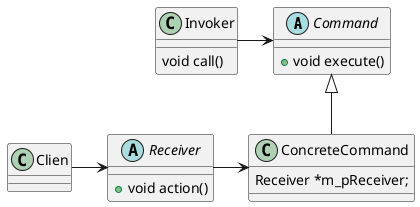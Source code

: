 @startuml

abstract Command {
    + void execute()
}

ConcreteCommand  -up-|> Command

abstract Receiver{
    + void action()
}

class ConcreteCommand {
    Receiver *m_pReceiver;    
}

class Invoker {
    void call()
}

Clien -right->Receiver
Receiver -right-> ConcreteCommand
Invoker -right-> Command
@enduml

' ~~~~~~~~~~~~~~~~~~~~~~~~~~~~~~~~~~~~~~~~~~~~~~~~~~~~~~~~~~~

@startuml

abstract Command {
    -ConcreteReceiver1
    -ConcreteReceiver2
    -ConcreteReceiver3
    ---
    + void execute()
}
interface Receiver{
    + void command1()
    + void command2()
    + void command3()
}

class Invoker {
    void setCommand()
    void call()
}

Clien -right->Invoker
Invoker -up--> Command
Command -up->ConcreteReceiver1
Command -up->ConcreteReceiver2
Command -up->ConcreteReceiver3
Command -down-> ConcreteCommand1
Command -down-> ConcreteCommand2
Command -down-> ConcreteCommand3
ConcreteReceiver1 -up-|> Receiver
ConcreteReceiver2 -up-|> Receiver
ConcreteReceiver3 -up-|> Receiver
 

@enduml